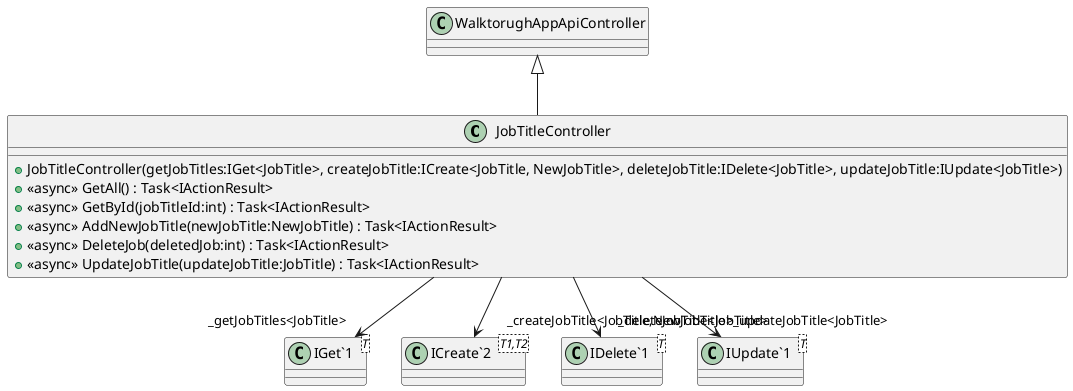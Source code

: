 @startuml
class JobTitleController {
    + JobTitleController(getJobTitles:IGet<JobTitle>, createJobTitle:ICreate<JobTitle, NewJobTitle>, deleteJobTitle:IDelete<JobTitle>, updateJobTitle:IUpdate<JobTitle>)
    + <<async>> GetAll() : Task<IActionResult>
    + <<async>> GetById(jobTitleId:int) : Task<IActionResult>
    + <<async>> AddNewJobTitle(newJobTitle:NewJobTitle) : Task<IActionResult>
    + <<async>> DeleteJob(deletedJob:int) : Task<IActionResult>
    + <<async>> UpdateJobTitle(updateJobTitle:JobTitle) : Task<IActionResult>
}
class "IGet`1"<T> {
}
class "ICreate`2"<T1,T2> {
}
class "IDelete`1"<T> {
}
class "IUpdate`1"<T> {
}
WalktorughAppApiController <|-- JobTitleController
JobTitleController --> "_getJobTitles<JobTitle>" "IGet`1"
JobTitleController --> "_createJobTitle<JobTitle,NewJobTitle>" "ICreate`2"
JobTitleController --> "_deleteJobTitle<JobTitle>" "IDelete`1"
JobTitleController --> "_updateJobTitle<JobTitle>" "IUpdate`1"
@enduml

